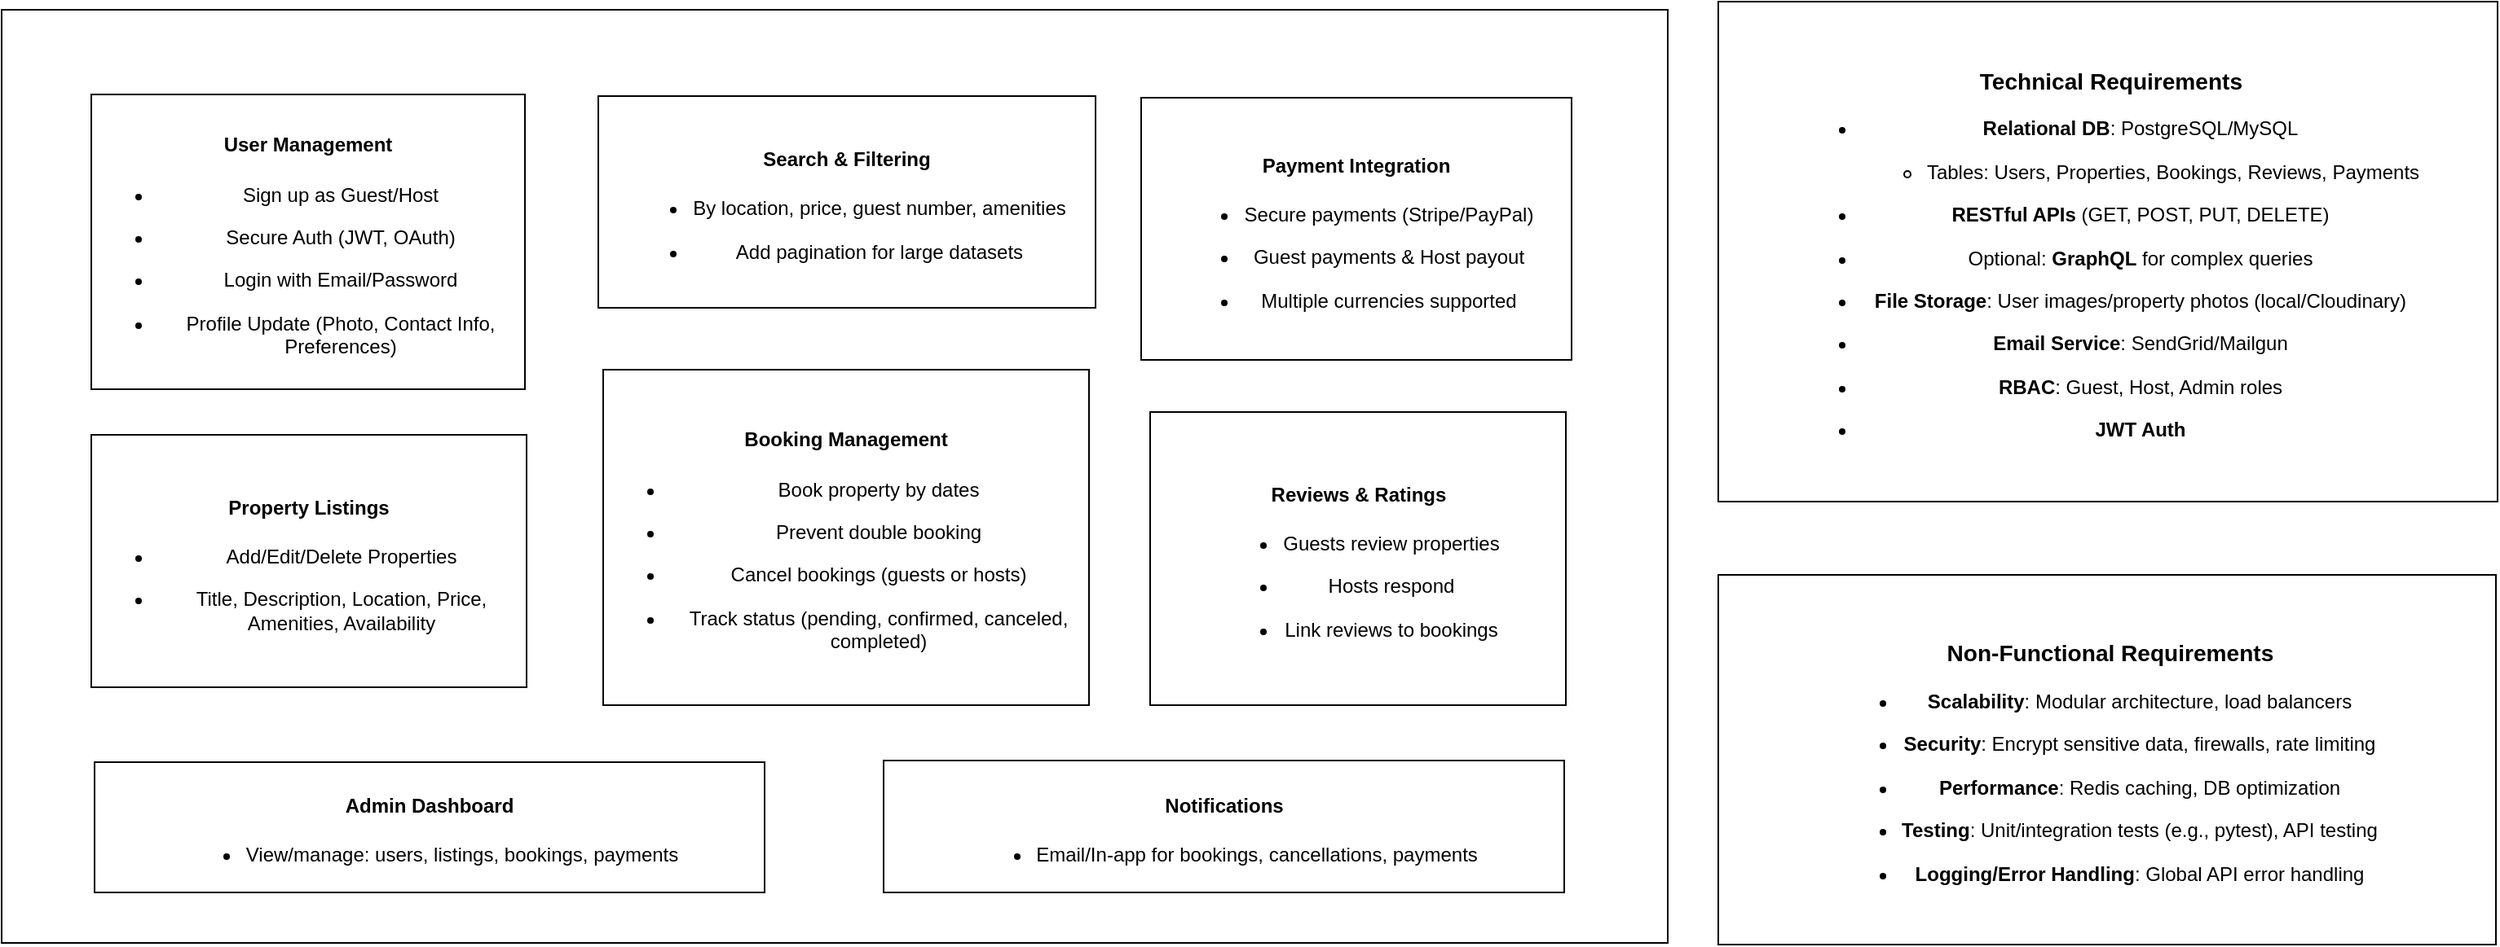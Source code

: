 <mxfile version="27.0.2">
  <diagram name="Page-1" id="7Z0pR5L1X9aUNx0Jkw4X">
    <mxGraphModel dx="2245" dy="1194" grid="0" gridSize="10" guides="1" tooltips="1" connect="1" arrows="1" fold="1" page="0" pageScale="1" pageWidth="827" pageHeight="1169" math="0" shadow="0">
      <root>
        <mxCell id="0" />
        <mxCell id="1" parent="0" />
        <mxCell id="NGKQew291F_jkFrDn3E5-2" value="" style="rounded=0;whiteSpace=wrap;html=1;" vertex="1" parent="1">
          <mxGeometry x="-280" y="-64" width="1022" height="573" as="geometry" />
        </mxCell>
        <mxCell id="NGKQew291F_jkFrDn3E5-3" value="&lt;h4 class=&quot;&quot; data-end=&quot;614&quot; data-start=&quot;587&quot;&gt;&lt;strong data-end=&quot;614&quot; data-start=&quot;595&quot;&gt;User Management&lt;/strong&gt;&lt;/h4&gt;&lt;ul data-end=&quot;751&quot; data-start=&quot;615&quot;&gt;&lt;li class=&quot;&quot; data-end=&quot;640&quot; data-start=&quot;615&quot;&gt;&lt;p class=&quot;&quot; data-end=&quot;640&quot; data-start=&quot;617&quot;&gt;Sign up as Guest/Host&lt;/p&gt;&lt;/li&gt;&lt;li class=&quot;&quot; data-end=&quot;669&quot; data-start=&quot;641&quot;&gt;&lt;p class=&quot;&quot; data-end=&quot;669&quot; data-start=&quot;643&quot;&gt;Secure Auth (JWT, OAuth)&lt;/p&gt;&lt;/li&gt;&lt;li class=&quot;&quot; data-end=&quot;699&quot; data-start=&quot;670&quot;&gt;&lt;p class=&quot;&quot; data-end=&quot;699&quot; data-start=&quot;672&quot;&gt;Login with Email/Password&lt;/p&gt;&lt;/li&gt;&lt;li class=&quot;&quot; data-end=&quot;751&quot; data-start=&quot;700&quot;&gt;&lt;p class=&quot;&quot; data-end=&quot;751&quot; data-start=&quot;702&quot;&gt;Profile Update (Photo, Contact Info, Preferences)&lt;/p&gt;&lt;/li&gt;&lt;/ul&gt;" style="rounded=0;whiteSpace=wrap;html=1;" vertex="1" parent="1">
          <mxGeometry x="-225" y="-12" width="266" height="181" as="geometry" />
        </mxCell>
        <mxCell id="NGKQew291F_jkFrDn3E5-4" value="&lt;h4 class=&quot;&quot; data-end=&quot;782&quot; data-start=&quot;753&quot;&gt;&lt;strong data-end=&quot;782&quot; data-start=&quot;761&quot;&gt;Property Listings&lt;/strong&gt;&lt;/h4&gt;&lt;ul data-end=&quot;876&quot; data-start=&quot;783&quot;&gt;&lt;li class=&quot;&quot; data-end=&quot;813&quot; data-start=&quot;783&quot;&gt;&lt;p class=&quot;&quot; data-end=&quot;813&quot; data-start=&quot;785&quot;&gt;Add/Edit/Delete Properties&lt;/p&gt;&lt;/li&gt;&lt;li class=&quot;&quot; data-end=&quot;876&quot; data-start=&quot;814&quot;&gt;&lt;p class=&quot;&quot; data-end=&quot;876&quot; data-start=&quot;816&quot;&gt;Title, Description, Location, Price, Amenities, Availability&lt;/p&gt;&lt;/li&gt;&lt;/ul&gt;" style="rounded=0;whiteSpace=wrap;html=1;" vertex="1" parent="1">
          <mxGeometry x="-225" y="197" width="267" height="155" as="geometry" />
        </mxCell>
        <mxCell id="NGKQew291F_jkFrDn3E5-5" value="&lt;h4 class=&quot;&quot; data-end=&quot;908&quot; data-start=&quot;878&quot;&gt;&lt;strong data-end=&quot;908&quot; data-start=&quot;886&quot;&gt;Search &amp;amp; Filtering&lt;/strong&gt;&lt;/h4&gt;&lt;ul data-end=&quot;992&quot; data-start=&quot;909&quot;&gt;&lt;li class=&quot;&quot; data-end=&quot;956&quot; data-start=&quot;909&quot;&gt;&lt;p class=&quot;&quot; data-end=&quot;956&quot; data-start=&quot;911&quot;&gt;By location, price, guest number, amenities&lt;/p&gt;&lt;/li&gt;&lt;li class=&quot;&quot; data-end=&quot;992&quot; data-start=&quot;957&quot;&gt;&lt;p class=&quot;&quot; data-end=&quot;992&quot; data-start=&quot;959&quot;&gt;Add pagination for large datasets&lt;/p&gt;&lt;/li&gt;&lt;/ul&gt;" style="rounded=0;whiteSpace=wrap;html=1;" vertex="1" parent="1">
          <mxGeometry x="86" y="-11" width="305" height="130" as="geometry" />
        </mxCell>
        <mxCell id="NGKQew291F_jkFrDn3E5-6" value="&lt;h4 class=&quot;&quot; data-end=&quot;1024&quot; data-start=&quot;994&quot;&gt;&lt;strong data-end=&quot;1024&quot; data-start=&quot;1002&quot;&gt;Booking Management&lt;/strong&gt;&lt;/h4&gt;&lt;ul data-end=&quot;1174&quot; data-start=&quot;1025&quot;&gt;&lt;li class=&quot;&quot; data-end=&quot;1051&quot; data-start=&quot;1025&quot;&gt;&lt;p class=&quot;&quot; data-end=&quot;1051&quot; data-start=&quot;1027&quot;&gt;Book property by dates&lt;/p&gt;&lt;/li&gt;&lt;li class=&quot;&quot; data-end=&quot;1079&quot; data-start=&quot;1052&quot;&gt;&lt;p class=&quot;&quot; data-end=&quot;1079&quot; data-start=&quot;1054&quot;&gt;Prevent double booking&lt;/p&gt;&lt;/li&gt;&lt;li class=&quot;&quot; data-end=&quot;1117&quot; data-start=&quot;1080&quot;&gt;&lt;p class=&quot;&quot; data-end=&quot;1117&quot; data-start=&quot;1082&quot;&gt;Cancel bookings (guests or hosts)&lt;/p&gt;&lt;/li&gt;&lt;li class=&quot;&quot; data-end=&quot;1174&quot; data-start=&quot;1118&quot;&gt;&lt;p class=&quot;&quot; data-end=&quot;1174&quot; data-start=&quot;1120&quot;&gt;Track status (pending, confirmed, canceled, completed)&lt;/p&gt;&lt;/li&gt;&lt;/ul&gt;" style="rounded=0;whiteSpace=wrap;html=1;" vertex="1" parent="1">
          <mxGeometry x="89" y="157" width="298" height="206" as="geometry" />
        </mxCell>
        <mxCell id="NGKQew291F_jkFrDn3E5-7" value="&lt;h4 class=&quot;&quot; data-end=&quot;1207&quot; data-start=&quot;1176&quot;&gt;&lt;strong data-end=&quot;1207&quot; data-start=&quot;1184&quot;&gt;Payment Integration&lt;/strong&gt;&lt;/h4&gt;&lt;ul data-end=&quot;1309&quot; data-start=&quot;1208&quot;&gt;&lt;li class=&quot;&quot; data-end=&quot;1243&quot; data-start=&quot;1208&quot;&gt;&lt;p class=&quot;&quot; data-end=&quot;1243&quot; data-start=&quot;1210&quot;&gt;Secure payments (Stripe/PayPal)&lt;/p&gt;&lt;/li&gt;&lt;li class=&quot;&quot; data-end=&quot;1277&quot; data-start=&quot;1244&quot;&gt;&lt;p class=&quot;&quot; data-end=&quot;1277&quot; data-start=&quot;1246&quot;&gt;Guest payments &amp;amp; Host payout&lt;/p&gt;&lt;/li&gt;&lt;li class=&quot;&quot; data-end=&quot;1309&quot; data-start=&quot;1278&quot;&gt;&lt;p class=&quot;&quot; data-end=&quot;1309&quot; data-start=&quot;1280&quot;&gt;Multiple currencies supported&lt;/p&gt;&lt;/li&gt;&lt;/ul&gt;" style="rounded=0;whiteSpace=wrap;html=1;" vertex="1" parent="1">
          <mxGeometry x="419" y="-10" width="264" height="161" as="geometry" />
        </mxCell>
        <mxCell id="NGKQew291F_jkFrDn3E5-8" value="&lt;h4 class=&quot;&quot; data-end=&quot;1340&quot; data-start=&quot;1311&quot;&gt;&lt;strong data-end=&quot;1340&quot; data-start=&quot;1319&quot;&gt;Reviews &amp;amp; Ratings&lt;/strong&gt;&lt;/h4&gt;&lt;ul data-end=&quot;1414&quot; data-start=&quot;1341&quot;&gt;&lt;li class=&quot;&quot; data-end=&quot;1369&quot; data-start=&quot;1341&quot;&gt;&lt;p class=&quot;&quot; data-end=&quot;1369&quot; data-start=&quot;1343&quot;&gt;Guests review properties&lt;/p&gt;&lt;/li&gt;&lt;li class=&quot;&quot; data-end=&quot;1387&quot; data-start=&quot;1370&quot;&gt;&lt;p class=&quot;&quot; data-end=&quot;1387&quot; data-start=&quot;1372&quot;&gt;Hosts respond&lt;/p&gt;&lt;/li&gt;&lt;li class=&quot;&quot; data-end=&quot;1414&quot; data-start=&quot;1388&quot;&gt;&lt;p class=&quot;&quot; data-end=&quot;1414&quot; data-start=&quot;1390&quot;&gt;Link reviews to bookings&lt;/p&gt;&lt;/li&gt;&lt;/ul&gt;" style="rounded=0;whiteSpace=wrap;html=1;" vertex="1" parent="1">
          <mxGeometry x="424.5" y="183" width="255" height="180" as="geometry" />
        </mxCell>
        <mxCell id="NGKQew291F_jkFrDn3E5-9" value="&lt;h4 class=&quot;&quot; data-end=&quot;1441&quot; data-start=&quot;1416&quot;&gt;&lt;strong data-end=&quot;1441&quot; data-start=&quot;1424&quot;&gt;Notifications&lt;/strong&gt;&lt;/h4&gt;&lt;ul data-end=&quot;1494&quot; data-start=&quot;1442&quot;&gt;&lt;li class=&quot;&quot; data-end=&quot;1494&quot; data-start=&quot;1442&quot;&gt;&lt;p class=&quot;&quot; data-end=&quot;1494&quot; data-start=&quot;1444&quot;&gt;Email/In-app for bookings, cancellations, payments&lt;/p&gt;&lt;/li&gt;&lt;/ul&gt;" style="rounded=0;whiteSpace=wrap;html=1;" vertex="1" parent="1">
          <mxGeometry x="261" y="397" width="417.5" height="81" as="geometry" />
        </mxCell>
        <mxCell id="NGKQew291F_jkFrDn3E5-10" value="&lt;h4 class=&quot;&quot; data-end=&quot;1523&quot; data-start=&quot;1496&quot;&gt;&lt;strong data-end=&quot;1523&quot; data-start=&quot;1504&quot;&gt;Admin Dashboard&lt;/strong&gt;&lt;/h4&gt;&lt;ul data-end=&quot;1574&quot; data-start=&quot;1524&quot;&gt;&lt;li class=&quot;&quot; data-end=&quot;1574&quot; data-start=&quot;1524&quot;&gt;&lt;p class=&quot;&quot; data-end=&quot;1574&quot; data-start=&quot;1526&quot;&gt;View/manage: users, listings, bookings, payments&lt;/p&gt;&lt;/li&gt;&lt;/ul&gt;" style="rounded=0;whiteSpace=wrap;html=1;" vertex="1" parent="1">
          <mxGeometry x="-223" y="398" width="411" height="80" as="geometry" />
        </mxCell>
        <mxCell id="NGKQew291F_jkFrDn3E5-11" value="&lt;h3 class=&quot;&quot; data-end=&quot;1610&quot; data-start=&quot;1581&quot;&gt;&amp;nbsp;Technical Requirements&lt;/h3&gt;&lt;ul data-end=&quot;1969&quot; data-start=&quot;1612&quot;&gt;&lt;li class=&quot;&quot; data-end=&quot;1712&quot; data-start=&quot;1612&quot;&gt;&lt;p class=&quot;&quot; data-end=&quot;1651&quot; data-start=&quot;1614&quot;&gt;&lt;strong data-end=&quot;1631&quot; data-start=&quot;1614&quot;&gt;Relational DB&lt;/strong&gt;: PostgreSQL/MySQL&lt;/p&gt;&lt;ul data-end=&quot;1712&quot; data-start=&quot;1654&quot;&gt;&lt;li class=&quot;&quot; data-end=&quot;1712&quot; data-start=&quot;1654&quot;&gt;&lt;p class=&quot;&quot; data-end=&quot;1712&quot; data-start=&quot;1656&quot;&gt;Tables: Users, Properties, Bookings, Reviews, Payments&lt;/p&gt;&lt;/li&gt;&lt;/ul&gt;&lt;/li&gt;&lt;li class=&quot;&quot; data-end=&quot;1758&quot; data-start=&quot;1713&quot;&gt;&lt;p class=&quot;&quot; data-end=&quot;1758&quot; data-start=&quot;1715&quot;&gt;&lt;strong data-end=&quot;1731&quot; data-start=&quot;1715&quot;&gt;RESTful APIs&lt;/strong&gt; (GET, POST, PUT, DELETE)&lt;/p&gt;&lt;/li&gt;&lt;li class=&quot;&quot; data-end=&quot;1804&quot; data-start=&quot;1759&quot;&gt;&lt;p class=&quot;&quot; data-end=&quot;1804&quot; data-start=&quot;1761&quot;&gt;Optional: &lt;strong data-end=&quot;1782&quot; data-start=&quot;1771&quot;&gt;GraphQL&lt;/strong&gt; for complex queries&lt;/p&gt;&lt;/li&gt;&lt;li class=&quot;&quot; data-end=&quot;1873&quot; data-start=&quot;1805&quot;&gt;&lt;p class=&quot;&quot; data-end=&quot;1873&quot; data-start=&quot;1807&quot;&gt;&lt;strong data-end=&quot;1823&quot; data-start=&quot;1807&quot;&gt;File Storage&lt;/strong&gt;: User images/property photos (local/Cloudinary)&lt;/p&gt;&lt;/li&gt;&lt;li class=&quot;&quot; data-end=&quot;1913&quot; data-start=&quot;1874&quot;&gt;&lt;p class=&quot;&quot; data-end=&quot;1913&quot; data-start=&quot;1876&quot;&gt;&lt;strong data-end=&quot;1893&quot; data-start=&quot;1876&quot;&gt;Email Service&lt;/strong&gt;: SendGrid/Mailgun&lt;/p&gt;&lt;/li&gt;&lt;li class=&quot;&quot; data-end=&quot;1952&quot; data-start=&quot;1914&quot;&gt;&lt;p class=&quot;&quot; data-end=&quot;1952&quot; data-start=&quot;1916&quot;&gt;&lt;strong data-end=&quot;1924&quot; data-start=&quot;1916&quot;&gt;RBAC&lt;/strong&gt;: Guest, Host, Admin roles&lt;/p&gt;&lt;/li&gt;&lt;li class=&quot;&quot; data-end=&quot;1969&quot; data-start=&quot;1953&quot;&gt;&lt;p class=&quot;&quot; data-end=&quot;1969&quot; data-start=&quot;1955&quot;&gt;&lt;strong data-end=&quot;1967&quot; data-start=&quot;1955&quot;&gt;JWT Auth&lt;/strong&gt;&lt;/p&gt;&lt;/li&gt;&lt;/ul&gt;" style="rounded=0;whiteSpace=wrap;html=1;" vertex="1" parent="1">
          <mxGeometry x="773" y="-69" width="478" height="307" as="geometry" />
        </mxCell>
        <mxCell id="NGKQew291F_jkFrDn3E5-12" value="&lt;h3 class=&quot;&quot; data-end=&quot;2010&quot; data-start=&quot;1976&quot;&gt;&amp;nbsp;Non-Functional Requirements&lt;/h3&gt;&lt;ul data-end=&quot;2312&quot; data-start=&quot;2012&quot;&gt;&lt;li class=&quot;&quot; data-end=&quot;2069&quot; data-start=&quot;2012&quot;&gt;&lt;p class=&quot;&quot; data-end=&quot;2069&quot; data-start=&quot;2014&quot;&gt;&lt;strong data-end=&quot;2029&quot; data-start=&quot;2014&quot;&gt;Scalability&lt;/strong&gt;: Modular architecture, load balancers&lt;/p&gt;&lt;/li&gt;&lt;li class=&quot;&quot; data-end=&quot;2136&quot; data-start=&quot;2070&quot;&gt;&lt;p class=&quot;&quot; data-end=&quot;2136&quot; data-start=&quot;2072&quot;&gt;&lt;strong data-end=&quot;2084&quot; data-start=&quot;2072&quot;&gt;Security&lt;/strong&gt;: Encrypt sensitive data, firewalls, rate limiting&lt;/p&gt;&lt;/li&gt;&lt;li class=&quot;&quot; data-end=&quot;2188&quot; data-start=&quot;2137&quot;&gt;&lt;p class=&quot;&quot; data-end=&quot;2188&quot; data-start=&quot;2139&quot;&gt;&lt;strong data-end=&quot;2154&quot; data-start=&quot;2139&quot;&gt;Performance&lt;/strong&gt;: Redis caching, DB optimization&lt;/p&gt;&lt;/li&gt;&lt;li class=&quot;&quot; data-end=&quot;2256&quot; data-start=&quot;2189&quot;&gt;&lt;p class=&quot;&quot; data-end=&quot;2256&quot; data-start=&quot;2191&quot;&gt;&lt;strong data-end=&quot;2202&quot; data-start=&quot;2191&quot;&gt;Testing&lt;/strong&gt;: Unit/integration tests (e.g., pytest), API testing&lt;/p&gt;&lt;/li&gt;&lt;li class=&quot;&quot; data-end=&quot;2312&quot; data-start=&quot;2257&quot;&gt;&lt;p class=&quot;&quot; data-end=&quot;2312&quot; data-start=&quot;2259&quot;&gt;&lt;strong data-end=&quot;2285&quot; data-start=&quot;2259&quot;&gt;Logging/Error Handling&lt;/strong&gt;: Global API error handling&lt;/p&gt;&lt;/li&gt;&lt;/ul&gt;" style="rounded=0;whiteSpace=wrap;html=1;" vertex="1" parent="1">
          <mxGeometry x="773" y="283" width="477" height="227" as="geometry" />
        </mxCell>
      </root>
    </mxGraphModel>
  </diagram>
</mxfile>
